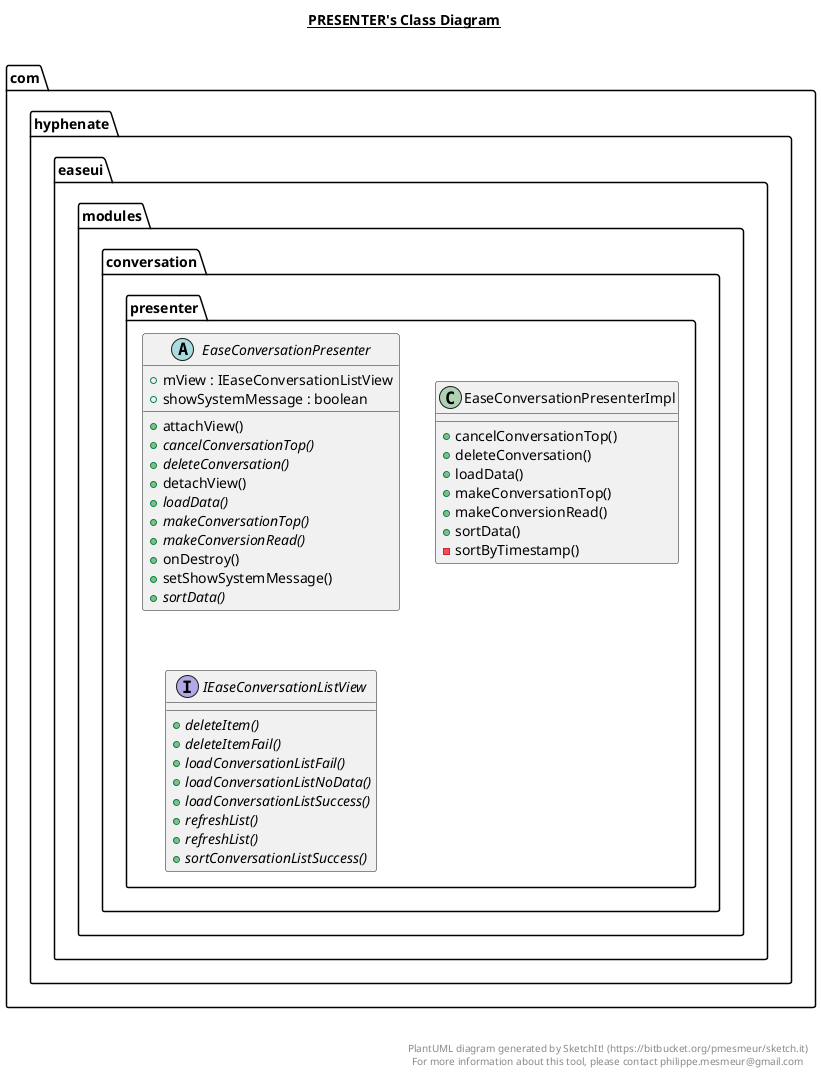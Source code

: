 @startuml

title __PRESENTER's Class Diagram__\n

  namespace com.hyphenate.easeui {
    namespace modules {
      namespace conversation {
        namespace presenter {
          abstract class com.hyphenate.easeui.modules.conversation.presenter.EaseConversationPresenter {
              + mView : IEaseConversationListView
              + showSystemMessage : boolean
              + attachView()
              {abstract} + cancelConversationTop()
              {abstract} + deleteConversation()
              + detachView()
              {abstract} + loadData()
              {abstract} + makeConversationTop()
              {abstract} + makeConversionRead()
              + onDestroy()
              + setShowSystemMessage()
              {abstract} + sortData()
          }
        }
      }
    }
  }
  

  namespace com.hyphenate.easeui {
    namespace modules {
      namespace conversation {
        namespace presenter {
          class com.hyphenate.easeui.modules.conversation.presenter.EaseConversationPresenterImpl {
              + cancelConversationTop()
              + deleteConversation()
              + loadData()
              + makeConversationTop()
              + makeConversionRead()
              + sortData()
              - sortByTimestamp()
          }
        }
      }
    }
  }
  

  namespace com.hyphenate.easeui {
    namespace modules {
      namespace conversation {
        namespace presenter {
          interface com.hyphenate.easeui.modules.conversation.presenter.IEaseConversationListView {
              {abstract} + deleteItem()
              {abstract} + deleteItemFail()
              {abstract} + loadConversationListFail()
              {abstract} + loadConversationListNoData()
              {abstract} + loadConversationListSuccess()
              {abstract} + refreshList()
              {abstract} + refreshList()
              {abstract} + sortConversationListSuccess()
          }
        }
      }
    }
  }
  



right footer


PlantUML diagram generated by SketchIt! (https://bitbucket.org/pmesmeur/sketch.it)
For more information about this tool, please contact philippe.mesmeur@gmail.com
endfooter

@enduml
